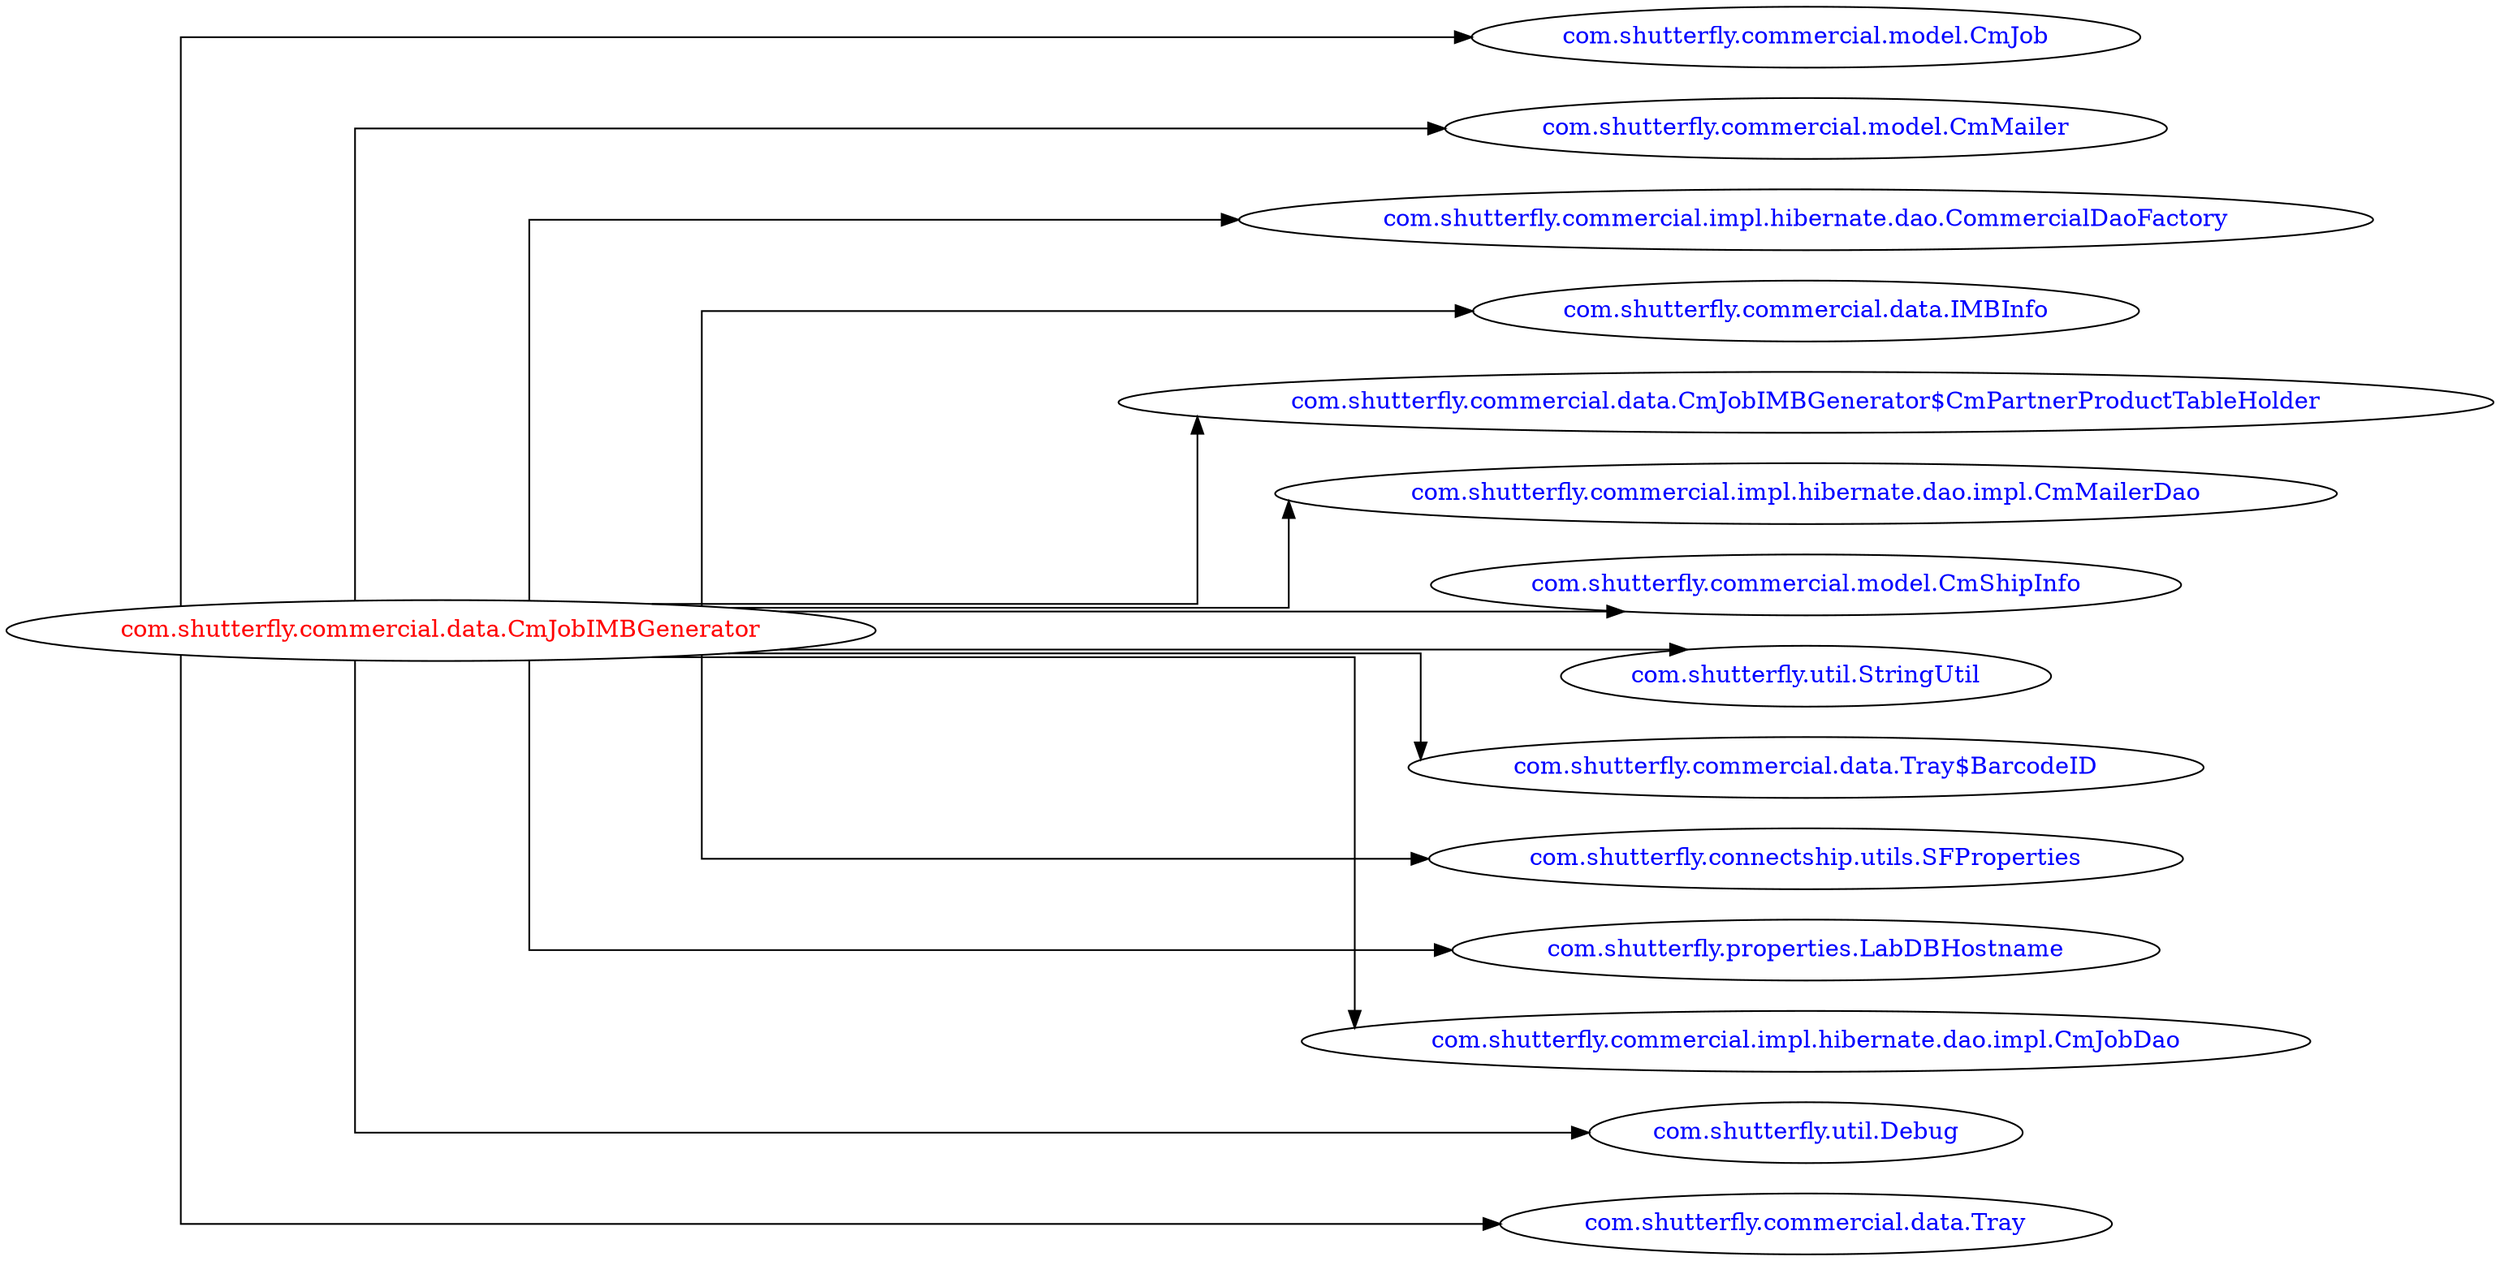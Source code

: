digraph dependencyGraph {
 concentrate=true;
 ranksep="2.0";
 rankdir="LR"; 
 splines="ortho";
"com.shutterfly.commercial.data.CmJobIMBGenerator" [fontcolor="red"];
"com.shutterfly.commercial.model.CmJob" [ fontcolor="blue" ];
"com.shutterfly.commercial.data.CmJobIMBGenerator"->"com.shutterfly.commercial.model.CmJob";
"com.shutterfly.commercial.model.CmMailer" [ fontcolor="blue" ];
"com.shutterfly.commercial.data.CmJobIMBGenerator"->"com.shutterfly.commercial.model.CmMailer";
"com.shutterfly.commercial.impl.hibernate.dao.CommercialDaoFactory" [ fontcolor="blue" ];
"com.shutterfly.commercial.data.CmJobIMBGenerator"->"com.shutterfly.commercial.impl.hibernate.dao.CommercialDaoFactory";
"com.shutterfly.commercial.data.IMBInfo" [ fontcolor="blue" ];
"com.shutterfly.commercial.data.CmJobIMBGenerator"->"com.shutterfly.commercial.data.IMBInfo";
"com.shutterfly.commercial.data.CmJobIMBGenerator$CmPartnerProductTableHolder" [ fontcolor="blue" ];
"com.shutterfly.commercial.data.CmJobIMBGenerator"->"com.shutterfly.commercial.data.CmJobIMBGenerator$CmPartnerProductTableHolder";
"com.shutterfly.commercial.impl.hibernate.dao.impl.CmMailerDao" [ fontcolor="blue" ];
"com.shutterfly.commercial.data.CmJobIMBGenerator"->"com.shutterfly.commercial.impl.hibernate.dao.impl.CmMailerDao";
"com.shutterfly.commercial.model.CmShipInfo" [ fontcolor="blue" ];
"com.shutterfly.commercial.data.CmJobIMBGenerator"->"com.shutterfly.commercial.model.CmShipInfo";
"com.shutterfly.util.StringUtil" [ fontcolor="blue" ];
"com.shutterfly.commercial.data.CmJobIMBGenerator"->"com.shutterfly.util.StringUtil";
"com.shutterfly.commercial.data.Tray$BarcodeID" [ fontcolor="blue" ];
"com.shutterfly.commercial.data.CmJobIMBGenerator"->"com.shutterfly.commercial.data.Tray$BarcodeID";
"com.shutterfly.connectship.utils.SFProperties" [ fontcolor="blue" ];
"com.shutterfly.commercial.data.CmJobIMBGenerator"->"com.shutterfly.connectship.utils.SFProperties";
"com.shutterfly.properties.LabDBHostname" [ fontcolor="blue" ];
"com.shutterfly.commercial.data.CmJobIMBGenerator"->"com.shutterfly.properties.LabDBHostname";
"com.shutterfly.commercial.impl.hibernate.dao.impl.CmJobDao" [ fontcolor="blue" ];
"com.shutterfly.commercial.data.CmJobIMBGenerator"->"com.shutterfly.commercial.impl.hibernate.dao.impl.CmJobDao";
"com.shutterfly.util.Debug" [ fontcolor="blue" ];
"com.shutterfly.commercial.data.CmJobIMBGenerator"->"com.shutterfly.util.Debug";
"com.shutterfly.commercial.data.Tray" [ fontcolor="blue" ];
"com.shutterfly.commercial.data.CmJobIMBGenerator"->"com.shutterfly.commercial.data.Tray";
}